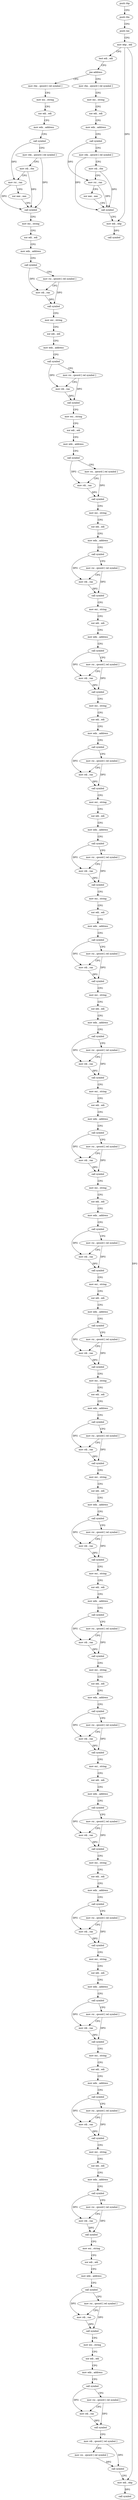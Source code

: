 digraph "func" {
"4207888" [label = "push rbp" ]
"4207889" [label = "push rbx" ]
"4207890" [label = "push rax" ]
"4207891" [label = "mov ebp , edi" ]
"4207893" [label = "test edi , edi" ]
"4207895" [label = "jne address" ]
"4208707" [label = "mov rbx , qword [ rel symbol ]" ]
"4207901" [label = "mov rbx , qword [ rel symbol ]" ]
"4208714" [label = "mov esi , string" ]
"4208719" [label = "xor edi , edi" ]
"4208721" [label = "mov edx , address" ]
"4208726" [label = "call symbol" ]
"4208731" [label = "mov rdx , qword [ rel symbol ]" ]
"4208738" [label = "mov rdi , rbx" ]
"4208741" [label = "mov rsi , rax" ]
"4208744" [label = "xor eax , eax" ]
"4208746" [label = "call symbol" ]
"4208751" [label = "mov edi , ebp" ]
"4208753" [label = "call symbol" ]
"4207908" [label = "mov esi , string" ]
"4207913" [label = "xor edi , edi" ]
"4207915" [label = "mov edx , address" ]
"4207920" [label = "call symbol" ]
"4207925" [label = "mov rdx , qword [ rel symbol ]" ]
"4207932" [label = "mov rdi , rbx" ]
"4207935" [label = "mov rsi , rax" ]
"4207938" [label = "xor eax , eax" ]
"4207940" [label = "call symbol" ]
"4207945" [label = "mov esi , string" ]
"4207950" [label = "xor edi , edi" ]
"4207952" [label = "mov edx , address" ]
"4207957" [label = "call symbol" ]
"4207962" [label = "mov rsi , qword [ rel symbol ]" ]
"4207969" [label = "mov rdi , rax" ]
"4207972" [label = "call symbol" ]
"4207977" [label = "mov esi , string" ]
"4207982" [label = "xor edi , edi" ]
"4207984" [label = "mov edx , address" ]
"4207989" [label = "call symbol" ]
"4207994" [label = "mov rsi , qword [ rel symbol ]" ]
"4208001" [label = "mov rdi , rax" ]
"4208004" [label = "call symbol" ]
"4208009" [label = "mov esi , string" ]
"4208014" [label = "xor edi , edi" ]
"4208016" [label = "mov edx , address" ]
"4208021" [label = "call symbol" ]
"4208026" [label = "mov rsi , qword [ rel symbol ]" ]
"4208033" [label = "mov rdi , rax" ]
"4208036" [label = "call symbol" ]
"4208041" [label = "mov esi , string" ]
"4208046" [label = "xor edi , edi" ]
"4208048" [label = "mov edx , address" ]
"4208053" [label = "call symbol" ]
"4208058" [label = "mov rsi , qword [ rel symbol ]" ]
"4208065" [label = "mov rdi , rax" ]
"4208068" [label = "call symbol" ]
"4208073" [label = "mov esi , string" ]
"4208078" [label = "xor edi , edi" ]
"4208080" [label = "mov edx , address" ]
"4208085" [label = "call symbol" ]
"4208090" [label = "mov rsi , qword [ rel symbol ]" ]
"4208097" [label = "mov rdi , rax" ]
"4208100" [label = "call symbol" ]
"4208105" [label = "mov esi , string" ]
"4208110" [label = "xor edi , edi" ]
"4208112" [label = "mov edx , address" ]
"4208117" [label = "call symbol" ]
"4208122" [label = "mov rsi , qword [ rel symbol ]" ]
"4208129" [label = "mov rdi , rax" ]
"4208132" [label = "call symbol" ]
"4208137" [label = "mov esi , string" ]
"4208142" [label = "xor edi , edi" ]
"4208144" [label = "mov edx , address" ]
"4208149" [label = "call symbol" ]
"4208154" [label = "mov rsi , qword [ rel symbol ]" ]
"4208161" [label = "mov rdi , rax" ]
"4208164" [label = "call symbol" ]
"4208169" [label = "mov esi , string" ]
"4208174" [label = "xor edi , edi" ]
"4208176" [label = "mov edx , address" ]
"4208181" [label = "call symbol" ]
"4208186" [label = "mov rsi , qword [ rel symbol ]" ]
"4208193" [label = "mov rdi , rax" ]
"4208196" [label = "call symbol" ]
"4208201" [label = "mov esi , string" ]
"4208206" [label = "xor edi , edi" ]
"4208208" [label = "mov edx , address" ]
"4208213" [label = "call symbol" ]
"4208218" [label = "mov rsi , qword [ rel symbol ]" ]
"4208225" [label = "mov rdi , rax" ]
"4208228" [label = "call symbol" ]
"4208233" [label = "mov esi , string" ]
"4208238" [label = "xor edi , edi" ]
"4208240" [label = "mov edx , address" ]
"4208245" [label = "call symbol" ]
"4208250" [label = "mov rsi , qword [ rel symbol ]" ]
"4208257" [label = "mov rdi , rax" ]
"4208260" [label = "call symbol" ]
"4208265" [label = "mov esi , string" ]
"4208270" [label = "xor edi , edi" ]
"4208272" [label = "mov edx , address" ]
"4208277" [label = "call symbol" ]
"4208282" [label = "mov rsi , qword [ rel symbol ]" ]
"4208289" [label = "mov rdi , rax" ]
"4208292" [label = "call symbol" ]
"4208297" [label = "mov esi , string" ]
"4208302" [label = "xor edi , edi" ]
"4208304" [label = "mov edx , address" ]
"4208309" [label = "call symbol" ]
"4208314" [label = "mov rsi , qword [ rel symbol ]" ]
"4208321" [label = "mov rdi , rax" ]
"4208324" [label = "call symbol" ]
"4208329" [label = "mov esi , string" ]
"4208334" [label = "xor edi , edi" ]
"4208336" [label = "mov edx , address" ]
"4208341" [label = "call symbol" ]
"4208346" [label = "mov rsi , qword [ rel symbol ]" ]
"4208353" [label = "mov rdi , rax" ]
"4208356" [label = "call symbol" ]
"4208361" [label = "mov esi , string" ]
"4208366" [label = "xor edi , edi" ]
"4208368" [label = "mov edx , address" ]
"4208373" [label = "call symbol" ]
"4208378" [label = "mov rsi , qword [ rel symbol ]" ]
"4208385" [label = "mov rdi , rax" ]
"4208388" [label = "call symbol" ]
"4208393" [label = "mov esi , string" ]
"4208398" [label = "xor edi , edi" ]
"4208400" [label = "mov edx , address" ]
"4208405" [label = "call symbol" ]
"4208410" [label = "mov rsi , qword [ rel symbol ]" ]
"4208417" [label = "mov rdi , rax" ]
"4208420" [label = "call symbol" ]
"4208425" [label = "mov esi , string" ]
"4208430" [label = "xor edi , edi" ]
"4208432" [label = "mov edx , address" ]
"4208437" [label = "call symbol" ]
"4208442" [label = "mov rsi , qword [ rel symbol ]" ]
"4208449" [label = "mov rdi , rax" ]
"4208452" [label = "call symbol" ]
"4208457" [label = "mov esi , string" ]
"4208462" [label = "xor edi , edi" ]
"4208464" [label = "mov edx , address" ]
"4208469" [label = "call symbol" ]
"4208474" [label = "mov rsi , qword [ rel symbol ]" ]
"4208481" [label = "mov rdi , rax" ]
"4208484" [label = "call symbol" ]
"4208489" [label = "mov esi , string" ]
"4208494" [label = "xor edi , edi" ]
"4208496" [label = "mov edx , address" ]
"4208501" [label = "call symbol" ]
"4208506" [label = "mov rsi , qword [ rel symbol ]" ]
"4208513" [label = "mov rdi , rax" ]
"4208516" [label = "call symbol" ]
"4208521" [label = "mov esi , string" ]
"4208526" [label = "xor edi , edi" ]
"4208528" [label = "mov edx , address" ]
"4208533" [label = "call symbol" ]
"4208538" [label = "mov rsi , qword [ rel symbol ]" ]
"4208545" [label = "mov rdi , rax" ]
"4208548" [label = "call symbol" ]
"4208553" [label = "mov esi , string" ]
"4208558" [label = "xor edi , edi" ]
"4208560" [label = "mov edx , address" ]
"4208565" [label = "call symbol" ]
"4208570" [label = "mov rsi , qword [ rel symbol ]" ]
"4208577" [label = "mov rdi , rax" ]
"4208580" [label = "call symbol" ]
"4208585" [label = "mov esi , string" ]
"4208590" [label = "xor edi , edi" ]
"4208592" [label = "mov edx , address" ]
"4208597" [label = "call symbol" ]
"4208602" [label = "mov rsi , qword [ rel symbol ]" ]
"4208609" [label = "mov rdi , rax" ]
"4208612" [label = "call symbol" ]
"4208617" [label = "mov esi , string" ]
"4208622" [label = "xor edi , edi" ]
"4208624" [label = "mov edx , address" ]
"4208629" [label = "call symbol" ]
"4208634" [label = "mov rsi , qword [ rel symbol ]" ]
"4208641" [label = "mov rdi , rax" ]
"4208644" [label = "call symbol" ]
"4208649" [label = "mov esi , string" ]
"4208654" [label = "xor edi , edi" ]
"4208656" [label = "mov edx , address" ]
"4208661" [label = "call symbol" ]
"4208666" [label = "mov rsi , qword [ rel symbol ]" ]
"4208673" [label = "mov rdi , rax" ]
"4208676" [label = "call symbol" ]
"4208681" [label = "mov rdi , qword [ rel symbol ]" ]
"4208688" [label = "mov rsi , qword [ rel symbol ]" ]
"4208695" [label = "call symbol" ]
"4208700" [label = "mov edi , ebp" ]
"4208702" [label = "call symbol" ]
"4207888" -> "4207889" [ label = "CFG" ]
"4207889" -> "4207890" [ label = "CFG" ]
"4207890" -> "4207891" [ label = "CFG" ]
"4207891" -> "4207893" [ label = "CFG" ]
"4207891" -> "4208751" [ label = "DFG" ]
"4207891" -> "4208700" [ label = "DFG" ]
"4207893" -> "4207895" [ label = "CFG" ]
"4207895" -> "4208707" [ label = "CFG" ]
"4207895" -> "4207901" [ label = "CFG" ]
"4208707" -> "4208714" [ label = "CFG" ]
"4207901" -> "4207908" [ label = "CFG" ]
"4208714" -> "4208719" [ label = "CFG" ]
"4208719" -> "4208721" [ label = "CFG" ]
"4208721" -> "4208726" [ label = "CFG" ]
"4208726" -> "4208731" [ label = "CFG" ]
"4208726" -> "4208741" [ label = "DFG" ]
"4208731" -> "4208738" [ label = "CFG" ]
"4208731" -> "4208746" [ label = "DFG" ]
"4208738" -> "4208741" [ label = "CFG" ]
"4208738" -> "4208746" [ label = "DFG" ]
"4208741" -> "4208744" [ label = "CFG" ]
"4208741" -> "4208746" [ label = "DFG" ]
"4208744" -> "4208746" [ label = "CFG" ]
"4208746" -> "4208751" [ label = "CFG" ]
"4208751" -> "4208753" [ label = "DFG" ]
"4207908" -> "4207913" [ label = "CFG" ]
"4207913" -> "4207915" [ label = "CFG" ]
"4207915" -> "4207920" [ label = "CFG" ]
"4207920" -> "4207925" [ label = "CFG" ]
"4207920" -> "4207935" [ label = "DFG" ]
"4207925" -> "4207932" [ label = "CFG" ]
"4207925" -> "4207940" [ label = "DFG" ]
"4207932" -> "4207935" [ label = "CFG" ]
"4207932" -> "4207940" [ label = "DFG" ]
"4207935" -> "4207938" [ label = "CFG" ]
"4207935" -> "4207940" [ label = "DFG" ]
"4207938" -> "4207940" [ label = "CFG" ]
"4207940" -> "4207945" [ label = "CFG" ]
"4207945" -> "4207950" [ label = "CFG" ]
"4207950" -> "4207952" [ label = "CFG" ]
"4207952" -> "4207957" [ label = "CFG" ]
"4207957" -> "4207962" [ label = "CFG" ]
"4207957" -> "4207969" [ label = "DFG" ]
"4207962" -> "4207969" [ label = "CFG" ]
"4207962" -> "4207972" [ label = "DFG" ]
"4207969" -> "4207972" [ label = "DFG" ]
"4207972" -> "4207977" [ label = "CFG" ]
"4207977" -> "4207982" [ label = "CFG" ]
"4207982" -> "4207984" [ label = "CFG" ]
"4207984" -> "4207989" [ label = "CFG" ]
"4207989" -> "4207994" [ label = "CFG" ]
"4207989" -> "4208001" [ label = "DFG" ]
"4207994" -> "4208001" [ label = "CFG" ]
"4207994" -> "4208004" [ label = "DFG" ]
"4208001" -> "4208004" [ label = "DFG" ]
"4208004" -> "4208009" [ label = "CFG" ]
"4208009" -> "4208014" [ label = "CFG" ]
"4208014" -> "4208016" [ label = "CFG" ]
"4208016" -> "4208021" [ label = "CFG" ]
"4208021" -> "4208026" [ label = "CFG" ]
"4208021" -> "4208033" [ label = "DFG" ]
"4208026" -> "4208033" [ label = "CFG" ]
"4208026" -> "4208036" [ label = "DFG" ]
"4208033" -> "4208036" [ label = "DFG" ]
"4208036" -> "4208041" [ label = "CFG" ]
"4208041" -> "4208046" [ label = "CFG" ]
"4208046" -> "4208048" [ label = "CFG" ]
"4208048" -> "4208053" [ label = "CFG" ]
"4208053" -> "4208058" [ label = "CFG" ]
"4208053" -> "4208065" [ label = "DFG" ]
"4208058" -> "4208065" [ label = "CFG" ]
"4208058" -> "4208068" [ label = "DFG" ]
"4208065" -> "4208068" [ label = "DFG" ]
"4208068" -> "4208073" [ label = "CFG" ]
"4208073" -> "4208078" [ label = "CFG" ]
"4208078" -> "4208080" [ label = "CFG" ]
"4208080" -> "4208085" [ label = "CFG" ]
"4208085" -> "4208090" [ label = "CFG" ]
"4208085" -> "4208097" [ label = "DFG" ]
"4208090" -> "4208097" [ label = "CFG" ]
"4208090" -> "4208100" [ label = "DFG" ]
"4208097" -> "4208100" [ label = "DFG" ]
"4208100" -> "4208105" [ label = "CFG" ]
"4208105" -> "4208110" [ label = "CFG" ]
"4208110" -> "4208112" [ label = "CFG" ]
"4208112" -> "4208117" [ label = "CFG" ]
"4208117" -> "4208122" [ label = "CFG" ]
"4208117" -> "4208129" [ label = "DFG" ]
"4208122" -> "4208129" [ label = "CFG" ]
"4208122" -> "4208132" [ label = "DFG" ]
"4208129" -> "4208132" [ label = "DFG" ]
"4208132" -> "4208137" [ label = "CFG" ]
"4208137" -> "4208142" [ label = "CFG" ]
"4208142" -> "4208144" [ label = "CFG" ]
"4208144" -> "4208149" [ label = "CFG" ]
"4208149" -> "4208154" [ label = "CFG" ]
"4208149" -> "4208161" [ label = "DFG" ]
"4208154" -> "4208161" [ label = "CFG" ]
"4208154" -> "4208164" [ label = "DFG" ]
"4208161" -> "4208164" [ label = "DFG" ]
"4208164" -> "4208169" [ label = "CFG" ]
"4208169" -> "4208174" [ label = "CFG" ]
"4208174" -> "4208176" [ label = "CFG" ]
"4208176" -> "4208181" [ label = "CFG" ]
"4208181" -> "4208186" [ label = "CFG" ]
"4208181" -> "4208193" [ label = "DFG" ]
"4208186" -> "4208193" [ label = "CFG" ]
"4208186" -> "4208196" [ label = "DFG" ]
"4208193" -> "4208196" [ label = "DFG" ]
"4208196" -> "4208201" [ label = "CFG" ]
"4208201" -> "4208206" [ label = "CFG" ]
"4208206" -> "4208208" [ label = "CFG" ]
"4208208" -> "4208213" [ label = "CFG" ]
"4208213" -> "4208218" [ label = "CFG" ]
"4208213" -> "4208225" [ label = "DFG" ]
"4208218" -> "4208225" [ label = "CFG" ]
"4208218" -> "4208228" [ label = "DFG" ]
"4208225" -> "4208228" [ label = "DFG" ]
"4208228" -> "4208233" [ label = "CFG" ]
"4208233" -> "4208238" [ label = "CFG" ]
"4208238" -> "4208240" [ label = "CFG" ]
"4208240" -> "4208245" [ label = "CFG" ]
"4208245" -> "4208250" [ label = "CFG" ]
"4208245" -> "4208257" [ label = "DFG" ]
"4208250" -> "4208257" [ label = "CFG" ]
"4208250" -> "4208260" [ label = "DFG" ]
"4208257" -> "4208260" [ label = "DFG" ]
"4208260" -> "4208265" [ label = "CFG" ]
"4208265" -> "4208270" [ label = "CFG" ]
"4208270" -> "4208272" [ label = "CFG" ]
"4208272" -> "4208277" [ label = "CFG" ]
"4208277" -> "4208282" [ label = "CFG" ]
"4208277" -> "4208289" [ label = "DFG" ]
"4208282" -> "4208289" [ label = "CFG" ]
"4208282" -> "4208292" [ label = "DFG" ]
"4208289" -> "4208292" [ label = "DFG" ]
"4208292" -> "4208297" [ label = "CFG" ]
"4208297" -> "4208302" [ label = "CFG" ]
"4208302" -> "4208304" [ label = "CFG" ]
"4208304" -> "4208309" [ label = "CFG" ]
"4208309" -> "4208314" [ label = "CFG" ]
"4208309" -> "4208321" [ label = "DFG" ]
"4208314" -> "4208321" [ label = "CFG" ]
"4208314" -> "4208324" [ label = "DFG" ]
"4208321" -> "4208324" [ label = "DFG" ]
"4208324" -> "4208329" [ label = "CFG" ]
"4208329" -> "4208334" [ label = "CFG" ]
"4208334" -> "4208336" [ label = "CFG" ]
"4208336" -> "4208341" [ label = "CFG" ]
"4208341" -> "4208346" [ label = "CFG" ]
"4208341" -> "4208353" [ label = "DFG" ]
"4208346" -> "4208353" [ label = "CFG" ]
"4208346" -> "4208356" [ label = "DFG" ]
"4208353" -> "4208356" [ label = "DFG" ]
"4208356" -> "4208361" [ label = "CFG" ]
"4208361" -> "4208366" [ label = "CFG" ]
"4208366" -> "4208368" [ label = "CFG" ]
"4208368" -> "4208373" [ label = "CFG" ]
"4208373" -> "4208378" [ label = "CFG" ]
"4208373" -> "4208385" [ label = "DFG" ]
"4208378" -> "4208385" [ label = "CFG" ]
"4208378" -> "4208388" [ label = "DFG" ]
"4208385" -> "4208388" [ label = "DFG" ]
"4208388" -> "4208393" [ label = "CFG" ]
"4208393" -> "4208398" [ label = "CFG" ]
"4208398" -> "4208400" [ label = "CFG" ]
"4208400" -> "4208405" [ label = "CFG" ]
"4208405" -> "4208410" [ label = "CFG" ]
"4208405" -> "4208417" [ label = "DFG" ]
"4208410" -> "4208417" [ label = "CFG" ]
"4208410" -> "4208420" [ label = "DFG" ]
"4208417" -> "4208420" [ label = "DFG" ]
"4208420" -> "4208425" [ label = "CFG" ]
"4208425" -> "4208430" [ label = "CFG" ]
"4208430" -> "4208432" [ label = "CFG" ]
"4208432" -> "4208437" [ label = "CFG" ]
"4208437" -> "4208442" [ label = "CFG" ]
"4208437" -> "4208449" [ label = "DFG" ]
"4208442" -> "4208449" [ label = "CFG" ]
"4208442" -> "4208452" [ label = "DFG" ]
"4208449" -> "4208452" [ label = "DFG" ]
"4208452" -> "4208457" [ label = "CFG" ]
"4208457" -> "4208462" [ label = "CFG" ]
"4208462" -> "4208464" [ label = "CFG" ]
"4208464" -> "4208469" [ label = "CFG" ]
"4208469" -> "4208474" [ label = "CFG" ]
"4208469" -> "4208481" [ label = "DFG" ]
"4208474" -> "4208481" [ label = "CFG" ]
"4208474" -> "4208484" [ label = "DFG" ]
"4208481" -> "4208484" [ label = "DFG" ]
"4208484" -> "4208489" [ label = "CFG" ]
"4208489" -> "4208494" [ label = "CFG" ]
"4208494" -> "4208496" [ label = "CFG" ]
"4208496" -> "4208501" [ label = "CFG" ]
"4208501" -> "4208506" [ label = "CFG" ]
"4208501" -> "4208513" [ label = "DFG" ]
"4208506" -> "4208513" [ label = "CFG" ]
"4208506" -> "4208516" [ label = "DFG" ]
"4208513" -> "4208516" [ label = "DFG" ]
"4208516" -> "4208521" [ label = "CFG" ]
"4208521" -> "4208526" [ label = "CFG" ]
"4208526" -> "4208528" [ label = "CFG" ]
"4208528" -> "4208533" [ label = "CFG" ]
"4208533" -> "4208538" [ label = "CFG" ]
"4208533" -> "4208545" [ label = "DFG" ]
"4208538" -> "4208545" [ label = "CFG" ]
"4208538" -> "4208548" [ label = "DFG" ]
"4208545" -> "4208548" [ label = "DFG" ]
"4208548" -> "4208553" [ label = "CFG" ]
"4208553" -> "4208558" [ label = "CFG" ]
"4208558" -> "4208560" [ label = "CFG" ]
"4208560" -> "4208565" [ label = "CFG" ]
"4208565" -> "4208570" [ label = "CFG" ]
"4208565" -> "4208577" [ label = "DFG" ]
"4208570" -> "4208577" [ label = "CFG" ]
"4208570" -> "4208580" [ label = "DFG" ]
"4208577" -> "4208580" [ label = "DFG" ]
"4208580" -> "4208585" [ label = "CFG" ]
"4208585" -> "4208590" [ label = "CFG" ]
"4208590" -> "4208592" [ label = "CFG" ]
"4208592" -> "4208597" [ label = "CFG" ]
"4208597" -> "4208602" [ label = "CFG" ]
"4208597" -> "4208609" [ label = "DFG" ]
"4208602" -> "4208609" [ label = "CFG" ]
"4208602" -> "4208612" [ label = "DFG" ]
"4208609" -> "4208612" [ label = "DFG" ]
"4208612" -> "4208617" [ label = "CFG" ]
"4208617" -> "4208622" [ label = "CFG" ]
"4208622" -> "4208624" [ label = "CFG" ]
"4208624" -> "4208629" [ label = "CFG" ]
"4208629" -> "4208634" [ label = "CFG" ]
"4208629" -> "4208641" [ label = "DFG" ]
"4208634" -> "4208641" [ label = "CFG" ]
"4208634" -> "4208644" [ label = "DFG" ]
"4208641" -> "4208644" [ label = "DFG" ]
"4208644" -> "4208649" [ label = "CFG" ]
"4208649" -> "4208654" [ label = "CFG" ]
"4208654" -> "4208656" [ label = "CFG" ]
"4208656" -> "4208661" [ label = "CFG" ]
"4208661" -> "4208666" [ label = "CFG" ]
"4208661" -> "4208673" [ label = "DFG" ]
"4208666" -> "4208673" [ label = "CFG" ]
"4208666" -> "4208676" [ label = "DFG" ]
"4208673" -> "4208676" [ label = "DFG" ]
"4208676" -> "4208681" [ label = "CFG" ]
"4208681" -> "4208688" [ label = "CFG" ]
"4208681" -> "4208695" [ label = "DFG" ]
"4208688" -> "4208695" [ label = "DFG" ]
"4208695" -> "4208700" [ label = "CFG" ]
"4208700" -> "4208702" [ label = "DFG" ]
}

